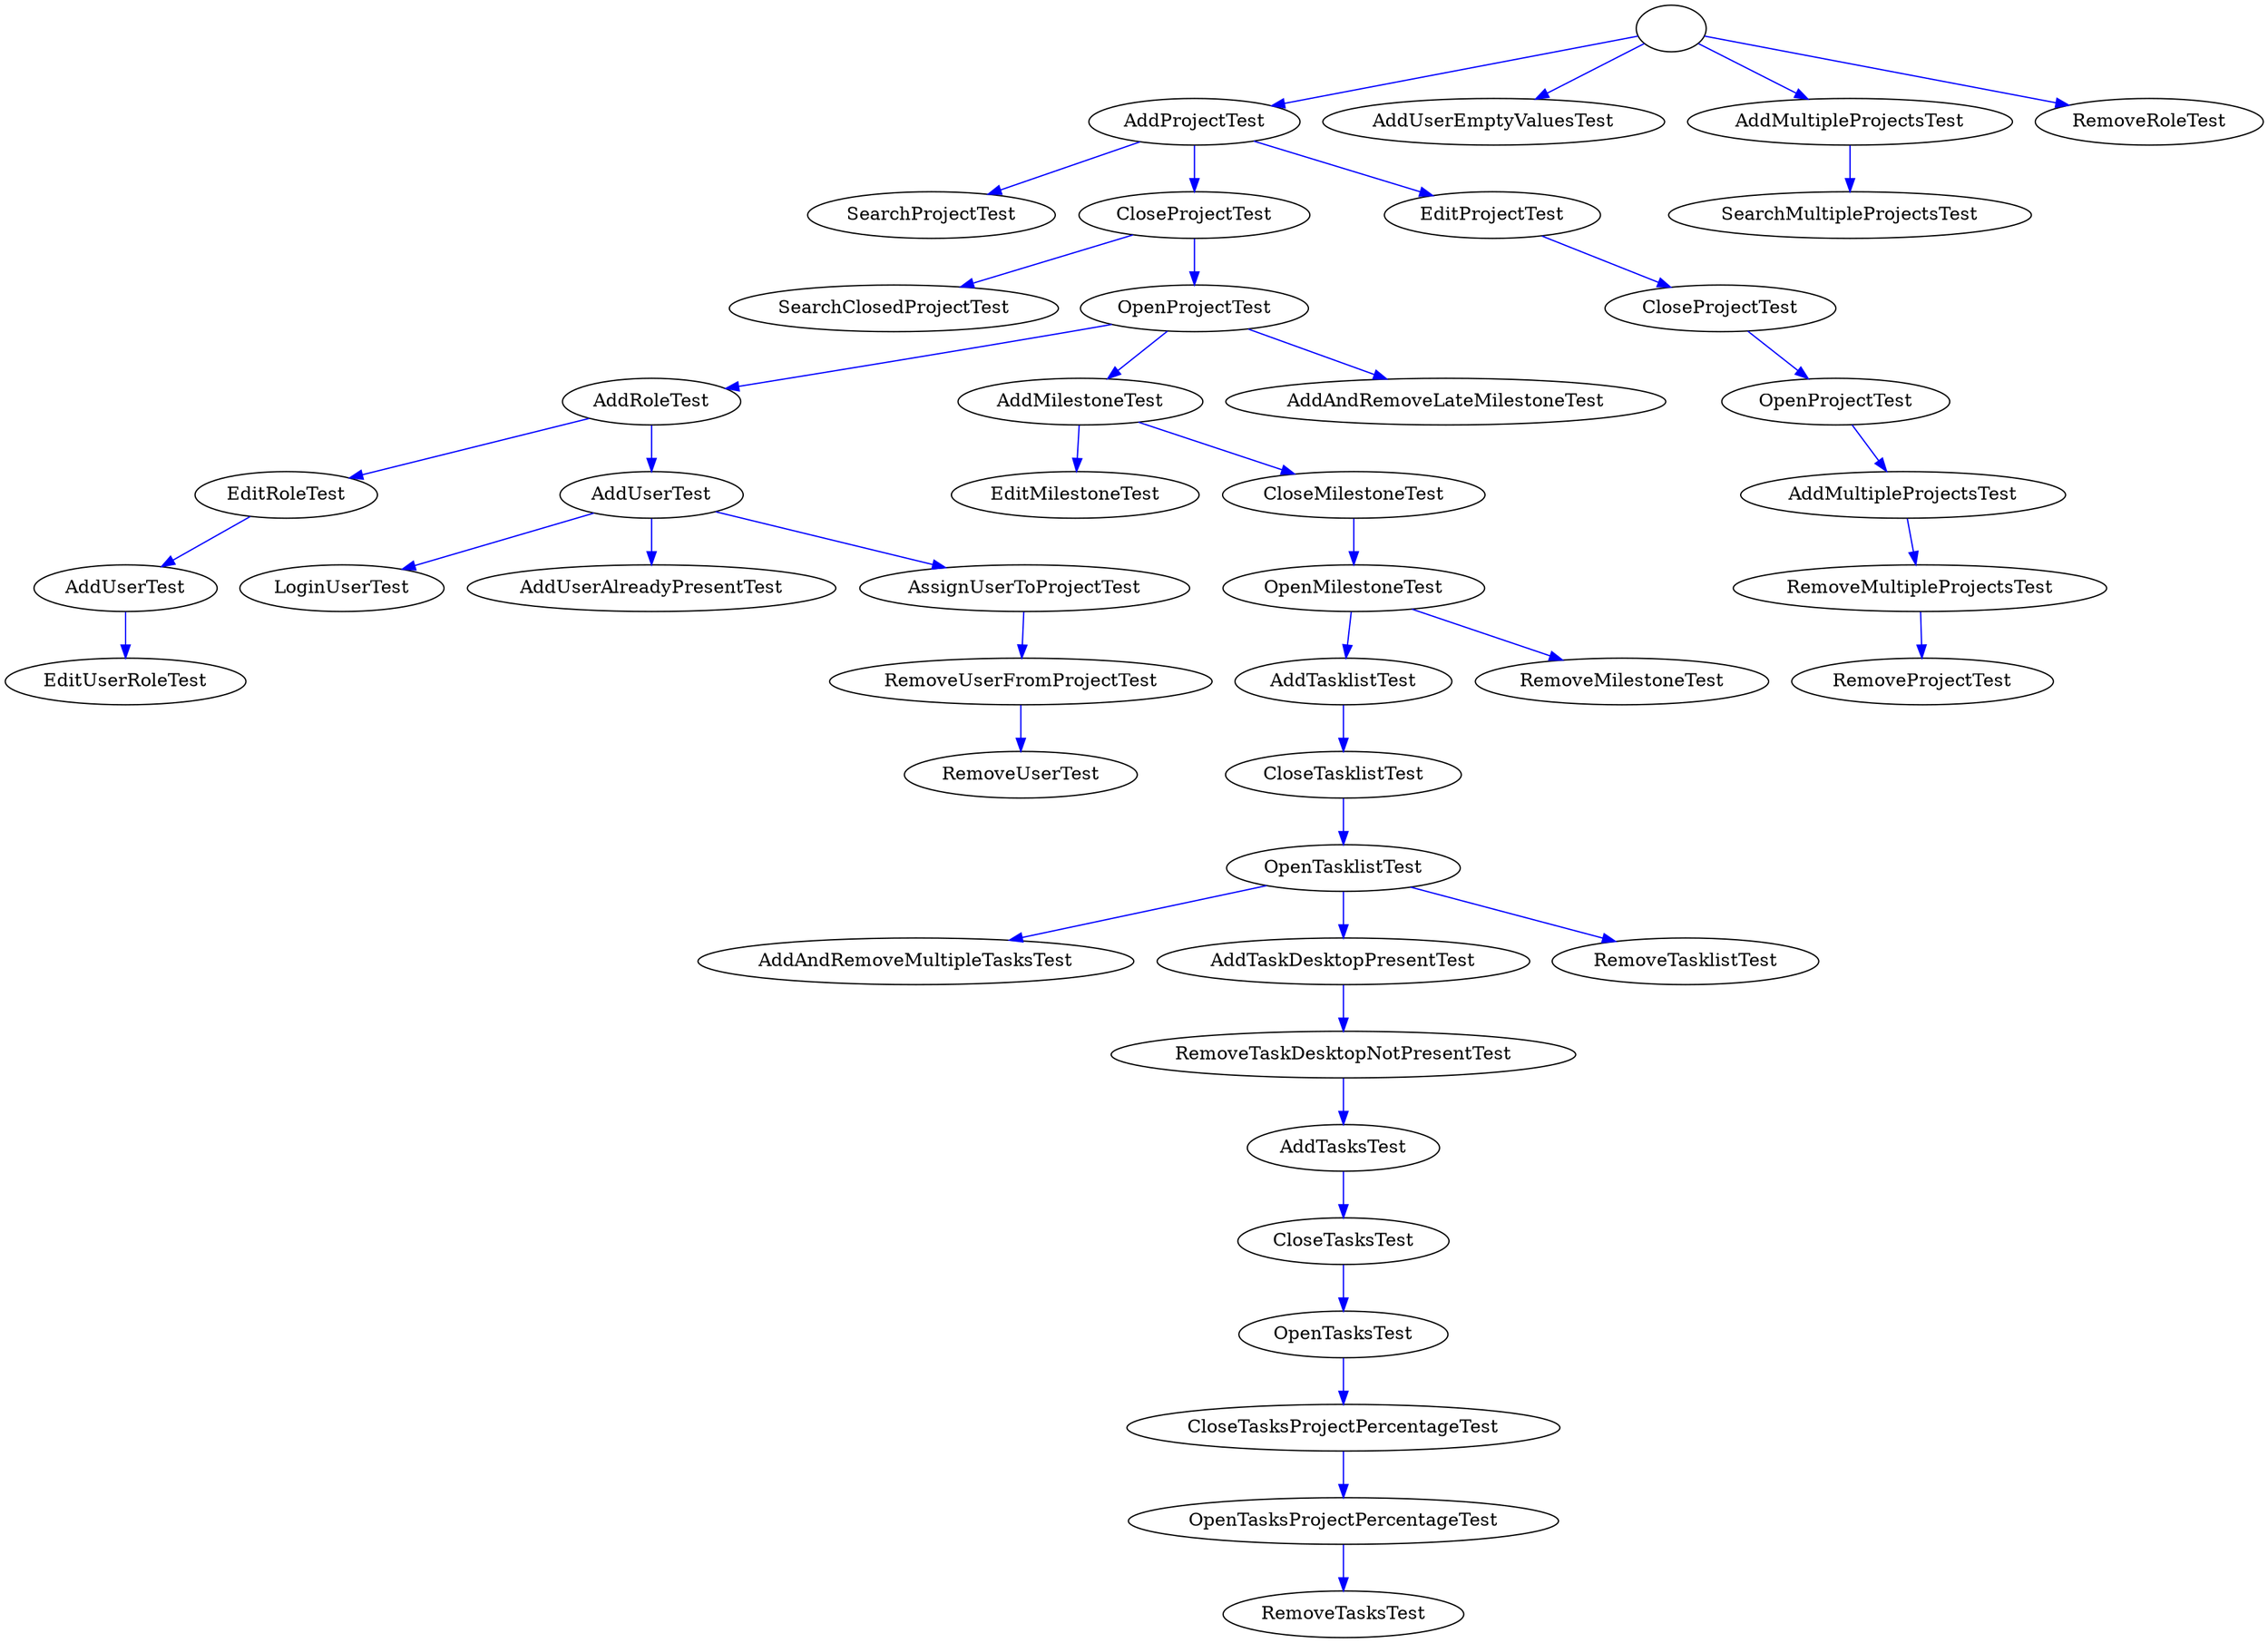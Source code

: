 strict digraph G {
root_925284253 [ label="" color = "black" ];
AddProjectTest_1197388301 [ label="AddProjectTest" ];
AddUserEmptyValuesTest_1966112996 [ label="AddUserEmptyValuesTest" ];
AddMultipleProjectsTest_1482221922 [ label="AddMultipleProjectsTest" ];
RemoveRoleTest_765603050 [ label="RemoveRoleTest" ];
SearchProjectTest_325822962 [ label="SearchProjectTest" ];
CloseProjectTest_307571683 [ label="CloseProjectTest" ];
EditProjectTest_969143501 [ label="EditProjectTest" ];
SearchMultipleProjectsTest_973759353 [ label="SearchMultipleProjectsTest" ];
SearchClosedProjectTest_724057008 [ label="SearchClosedProjectTest" ];
OpenProjectTest_420952295 [ label="OpenProjectTest" ];
CloseProjectTest_535816483 [ label="CloseProjectTest" ];
AddRoleTest_1896567676 [ label="AddRoleTest" ];
AddMilestoneTest_1224777842 [ label="AddMilestoneTest" ];
AddAndRemoveLateMilestoneTest_1494943934 [ label="AddAndRemoveLateMilestoneTest" ];
OpenProjectTest_649197095 [ label="OpenProjectTest" ];
EditRoleTest_324894105 [ label="EditRoleTest" ];
AddUserTest_27572146 [ label="AddUserTest" ];
EditMilestoneTest_2107412647 [ label="EditMilestoneTest" ];
CloseMilestoneTest_670117366 [ label="CloseMilestoneTest" ];
AddMultipleProjectsTest_1758309080 [ label="AddMultipleProjectsTest" ];
AddUserTest_2101077661 [ label="AddUserTest" ];
LoginUserTest_1922678546 [ label="LoginUserTest" ];
AddUserAlreadyPresentTest_18721704 [ label="AddUserAlreadyPresentTest" ];
AssignUserToProjectTest_221463069 [ label="AssignUserToProjectTest" ];
OpenMilestoneTest_1457430995 [ label="OpenMilestoneTest" ];
RemoveMultipleProjectsTest_1153508344 [ label="RemoveMultipleProjectsTest" ];
EditUserRoleTest_2118523151 [ label="EditUserRoleTest" ];
RemoveUserFromProjectTest_1737408622 [ label="RemoveUserFromProjectTest" ];
AddTasklistTest_1277418585 [ label="AddTasklistTest" ];
RemoveMilestoneTest_68365997 [ label="RemoveMilestoneTest" ];
RemoveProjectTest_1161608984 [ label="RemoveProjectTest" ];
RemoveUserTest_758219607 [ label="RemoveUserTest" ];
CloseTasklistTest_309944341 [ label="CloseTasklistTest" ];
OpenTasklistTest_468244222 [ label="OpenTasklistTest" ];
AddAndRemoveMultipleTasksTest_126292069 [ label="AddAndRemoveMultipleTasksTest" ];
AddTaskDesktopPresentTest_439798853 [ label="AddTaskDesktopPresentTest" ];
RemoveTasklistTest_1775513416 [ label="RemoveTasklistTest" ];
RemoveTaskDesktopNotPresentTest_1115167427 [ label="RemoveTaskDesktopNotPresentTest" ];
AddTasksTest_212781574 [ label="AddTasksTest" ];
CloseTasksTest_456338121 [ label="CloseTasksTest" ];
OpenTasksTest_1579875147 [ label="OpenTasksTest" ];
CloseTasksProjectPercentageTest_953437461 [ label="CloseTasksProjectPercentageTest" ];
OpenTasksProjectPercentageTest_249257682 [ label="OpenTasksProjectPercentageTest" ];
RemoveTasksTest_668566260 [ label="RemoveTasksTest" ];
  root_925284253 -> AddProjectTest_1197388301 [ label="" color="blue" ];
  root_925284253 -> AddUserEmptyValuesTest_1966112996 [ label="" color="blue" ];
  root_925284253 -> AddMultipleProjectsTest_1482221922 [ label="" color="blue" ];
  root_925284253 -> RemoveRoleTest_765603050 [ label="" color="blue" ];
  AddProjectTest_1197388301 -> SearchProjectTest_325822962 [ label="" color="blue" ];
  AddProjectTest_1197388301 -> CloseProjectTest_307571683 [ label="" color="blue" ];
  AddProjectTest_1197388301 -> EditProjectTest_969143501 [ label="" color="blue" ];
  AddMultipleProjectsTest_1482221922 -> SearchMultipleProjectsTest_973759353 [ label="" color="blue" ];
  CloseProjectTest_307571683 -> SearchClosedProjectTest_724057008 [ label="" color="blue" ];
  CloseProjectTest_307571683 -> OpenProjectTest_420952295 [ label="" color="blue" ];
  EditProjectTest_969143501 -> CloseProjectTest_535816483 [ label="" color="blue" ];
  OpenProjectTest_420952295 -> AddRoleTest_1896567676 [ label="" color="blue" ];
  OpenProjectTest_420952295 -> AddMilestoneTest_1224777842 [ label="" color="blue" ];
  OpenProjectTest_420952295 -> AddAndRemoveLateMilestoneTest_1494943934 [ label="" color="blue" ];
  CloseProjectTest_535816483 -> OpenProjectTest_649197095 [ label="" color="blue" ];
  AddRoleTest_1896567676 -> EditRoleTest_324894105 [ label="" color="blue" ];
  AddRoleTest_1896567676 -> AddUserTest_27572146 [ label="" color="blue" ];
  AddMilestoneTest_1224777842 -> EditMilestoneTest_2107412647 [ label="" color="blue" ];
  AddMilestoneTest_1224777842 -> CloseMilestoneTest_670117366 [ label="" color="blue" ];
  OpenProjectTest_649197095 -> AddMultipleProjectsTest_1758309080 [ label="" color="blue" ];
  EditRoleTest_324894105 -> AddUserTest_2101077661 [ label="" color="blue" ];
  AddUserTest_27572146 -> LoginUserTest_1922678546 [ label="" color="blue" ];
  AddUserTest_27572146 -> AddUserAlreadyPresentTest_18721704 [ label="" color="blue" ];
  AddUserTest_27572146 -> AssignUserToProjectTest_221463069 [ label="" color="blue" ];
  CloseMilestoneTest_670117366 -> OpenMilestoneTest_1457430995 [ label="" color="blue" ];
  AddMultipleProjectsTest_1758309080 -> RemoveMultipleProjectsTest_1153508344 [ label="" color="blue" ];
  AddUserTest_2101077661 -> EditUserRoleTest_2118523151 [ label="" color="blue" ];
  AssignUserToProjectTest_221463069 -> RemoveUserFromProjectTest_1737408622 [ label="" color="blue" ];
  OpenMilestoneTest_1457430995 -> AddTasklistTest_1277418585 [ label="" color="blue" ];
  OpenMilestoneTest_1457430995 -> RemoveMilestoneTest_68365997 [ label="" color="blue" ];
  RemoveMultipleProjectsTest_1153508344 -> RemoveProjectTest_1161608984 [ label="" color="blue" ];
  RemoveUserFromProjectTest_1737408622 -> RemoveUserTest_758219607 [ label="" color="blue" ];
  AddTasklistTest_1277418585 -> CloseTasklistTest_309944341 [ label="" color="blue" ];
  CloseTasklistTest_309944341 -> OpenTasklistTest_468244222 [ label="" color="blue" ];
  OpenTasklistTest_468244222 -> AddAndRemoveMultipleTasksTest_126292069 [ label="" color="blue" ];
  OpenTasklistTest_468244222 -> AddTaskDesktopPresentTest_439798853 [ label="" color="blue" ];
  OpenTasklistTest_468244222 -> RemoveTasklistTest_1775513416 [ label="" color="blue" ];
  AddTaskDesktopPresentTest_439798853 -> RemoveTaskDesktopNotPresentTest_1115167427 [ label="" color="blue" ];
  RemoveTaskDesktopNotPresentTest_1115167427 -> AddTasksTest_212781574 [ label="" color="blue" ];
  AddTasksTest_212781574 -> CloseTasksTest_456338121 [ label="" color="blue" ];
  CloseTasksTest_456338121 -> OpenTasksTest_1579875147 [ label="" color="blue" ];
  OpenTasksTest_1579875147 -> CloseTasksProjectPercentageTest_953437461 [ label="" color="blue" ];
  CloseTasksProjectPercentageTest_953437461 -> OpenTasksProjectPercentageTest_249257682 [ label="" color="blue" ];
  OpenTasksProjectPercentageTest_249257682 -> RemoveTasksTest_668566260 [ label="" color="blue" ];
}

